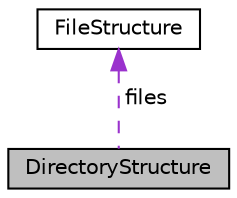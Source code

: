 digraph "DirectoryStructure"
{
 // LATEX_PDF_SIZE
  edge [fontname="Helvetica",fontsize="10",labelfontname="Helvetica",labelfontsize="10"];
  node [fontname="Helvetica",fontsize="10",shape=record];
  Node1 [label="DirectoryStructure",height=0.2,width=0.4,color="black", fillcolor="grey75", style="filled", fontcolor="black",tooltip=" "];
  Node2 -> Node1 [dir="back",color="darkorchid3",fontsize="10",style="dashed",label=" files" ,fontname="Helvetica"];
  Node2 [label="FileStructure",height=0.2,width=0.4,color="black", fillcolor="white", style="filled",URL="$struct_file_structure.html",tooltip=" "];
}
